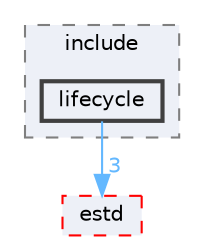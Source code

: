 digraph "lifecycle"
{
 // LATEX_PDF_SIZE
  bgcolor="transparent";
  edge [fontname=Helvetica,fontsize=10,labelfontname=Helvetica,labelfontsize=10];
  node [fontname=Helvetica,fontsize=10,shape=box,height=0.2,width=0.4];
  compound=true
  subgraph clusterdir_98160fa1901c50fe34cd88e7cf50a1e5 {
    graph [ bgcolor="#edf0f7", pencolor="grey50", label="include", fontname=Helvetica,fontsize=10 style="filled,dashed", URL="dir_98160fa1901c50fe34cd88e7cf50a1e5.html",tooltip=""]
  dir_1afad4c6f9109f65ae4099271792bdee [label="lifecycle", fillcolor="#edf0f7", color="grey25", style="filled,bold", URL="dir_1afad4c6f9109f65ae4099271792bdee.html",tooltip=""];
  }
  dir_705ed472854f071e46e92f9933f4d565 [label="estd", fillcolor="#edf0f7", color="red", style="filled,dashed", URL="dir_705ed472854f071e46e92f9933f4d565.html",tooltip=""];
  dir_1afad4c6f9109f65ae4099271792bdee->dir_705ed472854f071e46e92f9933f4d565 [headlabel="3", labeldistance=1.5 headhref="dir_000134_000075.html" href="dir_000134_000075.html" color="steelblue1" fontcolor="steelblue1"];
}
